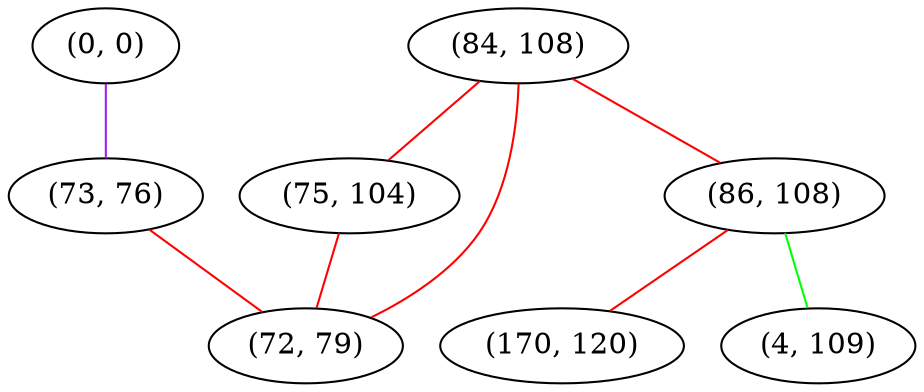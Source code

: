 graph "" {
"(84, 108)";
"(75, 104)";
"(86, 108)";
"(4, 109)";
"(170, 120)";
"(0, 0)";
"(73, 76)";
"(72, 79)";
"(84, 108)" -- "(75, 104)"  [color=red, key=0, weight=1];
"(84, 108)" -- "(86, 108)"  [color=red, key=0, weight=1];
"(84, 108)" -- "(72, 79)"  [color=red, key=0, weight=1];
"(75, 104)" -- "(72, 79)"  [color=red, key=0, weight=1];
"(86, 108)" -- "(4, 109)"  [color=green, key=0, weight=2];
"(86, 108)" -- "(170, 120)"  [color=red, key=0, weight=1];
"(0, 0)" -- "(73, 76)"  [color=purple, key=0, weight=4];
"(73, 76)" -- "(72, 79)"  [color=red, key=0, weight=1];
}
